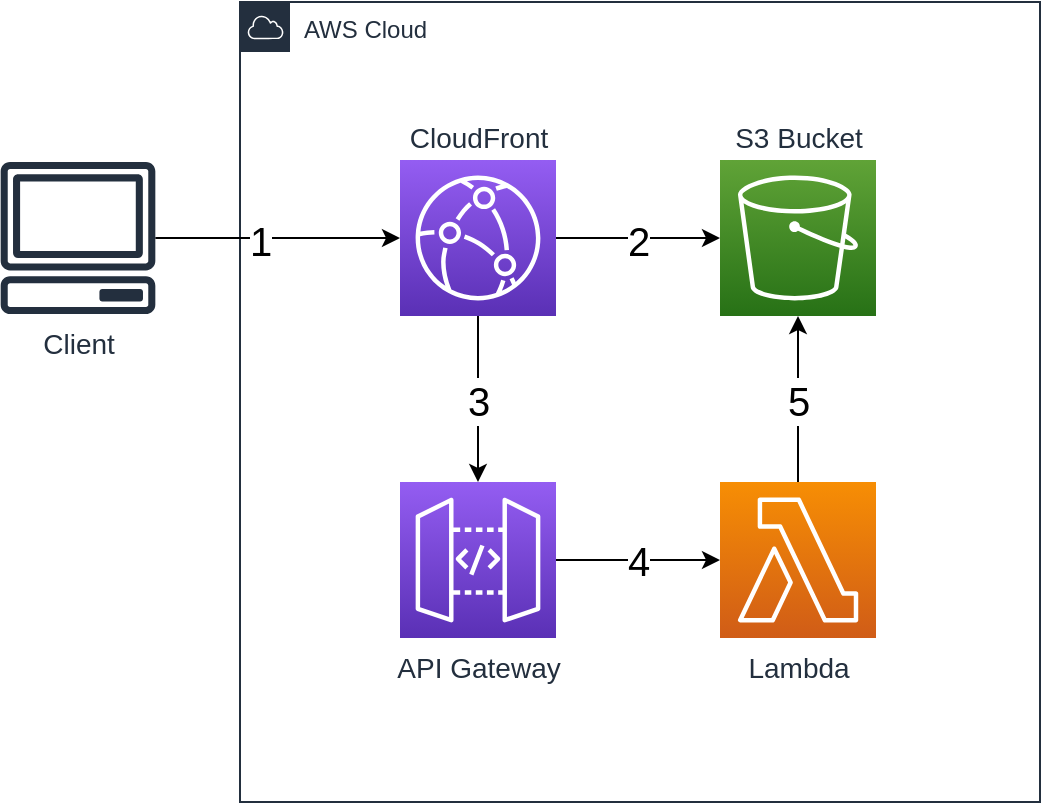 <mxfile version="12.4.8" type="device"><diagram id="vdLZX7819zNwSPrpclTa" name="Page-1"><mxGraphModel dx="822" dy="878" grid="1" gridSize="10" guides="1" tooltips="1" connect="1" arrows="1" fold="1" page="1" pageScale="1" pageWidth="850" pageHeight="1100" math="0" shadow="0"><root><mxCell id="0"/><mxCell id="1" parent="0"/><mxCell id="5XSzK5kBYCO94XfA3Fxx-5" value="AWS Cloud" style="points=[[0,0],[0.25,0],[0.5,0],[0.75,0],[1,0],[1,0.25],[1,0.5],[1,0.75],[1,1],[0.75,1],[0.5,1],[0.25,1],[0,1],[0,0.75],[0,0.5],[0,0.25]];outlineConnect=0;gradientColor=none;html=1;whiteSpace=wrap;fontSize=12;fontStyle=0;shape=mxgraph.aws4.group;grIcon=mxgraph.aws4.group_aws_cloud;strokeColor=#232F3E;fillColor=none;verticalAlign=top;align=left;spacingLeft=30;fontColor=#232F3E;dashed=0;" vertex="1" parent="1"><mxGeometry x="160" y="40" width="400" height="400" as="geometry"/></mxCell><mxCell id="5XSzK5kBYCO94XfA3Fxx-29" style="edgeStyle=orthogonalEdgeStyle;rounded=0;orthogonalLoop=1;jettySize=auto;html=1;fontSize=20;" edge="1" parent="1" source="5XSzK5kBYCO94XfA3Fxx-2" target="5XSzK5kBYCO94XfA3Fxx-3"><mxGeometry relative="1" as="geometry"/></mxCell><mxCell id="5XSzK5kBYCO94XfA3Fxx-30" value="1" style="text;html=1;align=center;verticalAlign=middle;resizable=0;points=[];labelBackgroundColor=#ffffff;fontSize=20;" vertex="1" connectable="0" parent="5XSzK5kBYCO94XfA3Fxx-29"><mxGeometry x="-0.142" y="-1" relative="1" as="geometry"><mxPoint as="offset"/></mxGeometry></mxCell><mxCell id="5XSzK5kBYCO94XfA3Fxx-2" value="Client" style="outlineConnect=0;fontColor=#232F3E;gradientColor=none;fillColor=#232F3E;strokeColor=none;dashed=0;verticalLabelPosition=bottom;verticalAlign=top;align=center;html=1;fontSize=14;fontStyle=0;aspect=fixed;pointerEvents=1;shape=mxgraph.aws4.client;" vertex="1" parent="1"><mxGeometry x="40" y="120" width="78" height="76" as="geometry"/></mxCell><mxCell id="5XSzK5kBYCO94XfA3Fxx-10" value="3" style="edgeStyle=orthogonalEdgeStyle;rounded=0;orthogonalLoop=1;jettySize=auto;html=1;fontSize=20;" edge="1" parent="1" source="5XSzK5kBYCO94XfA3Fxx-3" target="5XSzK5kBYCO94XfA3Fxx-7"><mxGeometry relative="1" as="geometry"><mxPoint x="279" y="277" as="targetPoint"/></mxGeometry></mxCell><mxCell id="5XSzK5kBYCO94XfA3Fxx-12" value="&lt;font style=&quot;font-size: 20px&quot;&gt;2&lt;/font&gt;" style="edgeStyle=orthogonalEdgeStyle;rounded=0;orthogonalLoop=1;jettySize=auto;html=1;" edge="1" parent="1" source="5XSzK5kBYCO94XfA3Fxx-3"><mxGeometry relative="1" as="geometry"><mxPoint x="400" y="158" as="targetPoint"/></mxGeometry></mxCell><mxCell id="5XSzK5kBYCO94XfA3Fxx-3" value="CloudFront" style="outlineConnect=0;fontColor=#232F3E;gradientColor=#945DF2;gradientDirection=north;fillColor=#5A30B5;strokeColor=#ffffff;dashed=0;verticalLabelPosition=top;verticalAlign=bottom;align=center;html=1;fontSize=14;fontStyle=0;aspect=fixed;shape=mxgraph.aws4.resourceIcon;resIcon=mxgraph.aws4.cloudfront;labelPosition=center;" vertex="1" parent="1"><mxGeometry x="240" y="119" width="78" height="78" as="geometry"/></mxCell><mxCell id="5XSzK5kBYCO94XfA3Fxx-6" value="S3 Bucket" style="outlineConnect=0;fontColor=#232F3E;gradientColor=#60A337;gradientDirection=north;fillColor=#277116;strokeColor=#ffffff;dashed=0;verticalLabelPosition=top;verticalAlign=bottom;align=center;html=1;fontSize=14;fontStyle=0;aspect=fixed;shape=mxgraph.aws4.resourceIcon;resIcon=mxgraph.aws4.s3;labelPosition=center;" vertex="1" parent="1"><mxGeometry x="400" y="119" width="78" height="78" as="geometry"/></mxCell><mxCell id="5XSzK5kBYCO94XfA3Fxx-20" value="&lt;font style=&quot;font-size: 20px&quot;&gt;4&lt;/font&gt;" style="edgeStyle=orthogonalEdgeStyle;rounded=0;orthogonalLoop=1;jettySize=auto;html=1;" edge="1" parent="1" source="5XSzK5kBYCO94XfA3Fxx-7" target="5XSzK5kBYCO94XfA3Fxx-8"><mxGeometry relative="1" as="geometry"><mxPoint x="398" y="319.0" as="targetPoint"/></mxGeometry></mxCell><mxCell id="5XSzK5kBYCO94XfA3Fxx-7" value="&lt;font style=&quot;font-size: 14px&quot;&gt;API Gateway&lt;/font&gt;" style="outlineConnect=0;fontColor=#232F3E;gradientColor=#945DF2;gradientDirection=north;fillColor=#5A30B5;strokeColor=#ffffff;dashed=0;verticalLabelPosition=bottom;verticalAlign=top;align=center;html=1;fontSize=12;fontStyle=0;aspect=fixed;shape=mxgraph.aws4.resourceIcon;resIcon=mxgraph.aws4.api_gateway;" vertex="1" parent="1"><mxGeometry x="240" y="280" width="78" height="78" as="geometry"/></mxCell><mxCell id="5XSzK5kBYCO94XfA3Fxx-24" value="&lt;font style=&quot;font-size: 20px&quot;&gt;5&lt;/font&gt;" style="edgeStyle=orthogonalEdgeStyle;rounded=0;orthogonalLoop=1;jettySize=auto;html=1;" edge="1" parent="1" source="5XSzK5kBYCO94XfA3Fxx-8" target="5XSzK5kBYCO94XfA3Fxx-6"><mxGeometry relative="1" as="geometry"><mxPoint x="439" y="200" as="targetPoint"/></mxGeometry></mxCell><mxCell id="5XSzK5kBYCO94XfA3Fxx-8" value="Lambda" style="outlineConnect=0;fontColor=#232F3E;gradientColor=#F78E04;gradientDirection=north;fillColor=#D05C17;strokeColor=#ffffff;dashed=0;verticalLabelPosition=bottom;verticalAlign=top;align=center;html=1;fontSize=14;fontStyle=0;aspect=fixed;shape=mxgraph.aws4.resourceIcon;resIcon=mxgraph.aws4.lambda;" vertex="1" parent="1"><mxGeometry x="400" y="280" width="78" height="78" as="geometry"/></mxCell></root></mxGraphModel></diagram></mxfile>